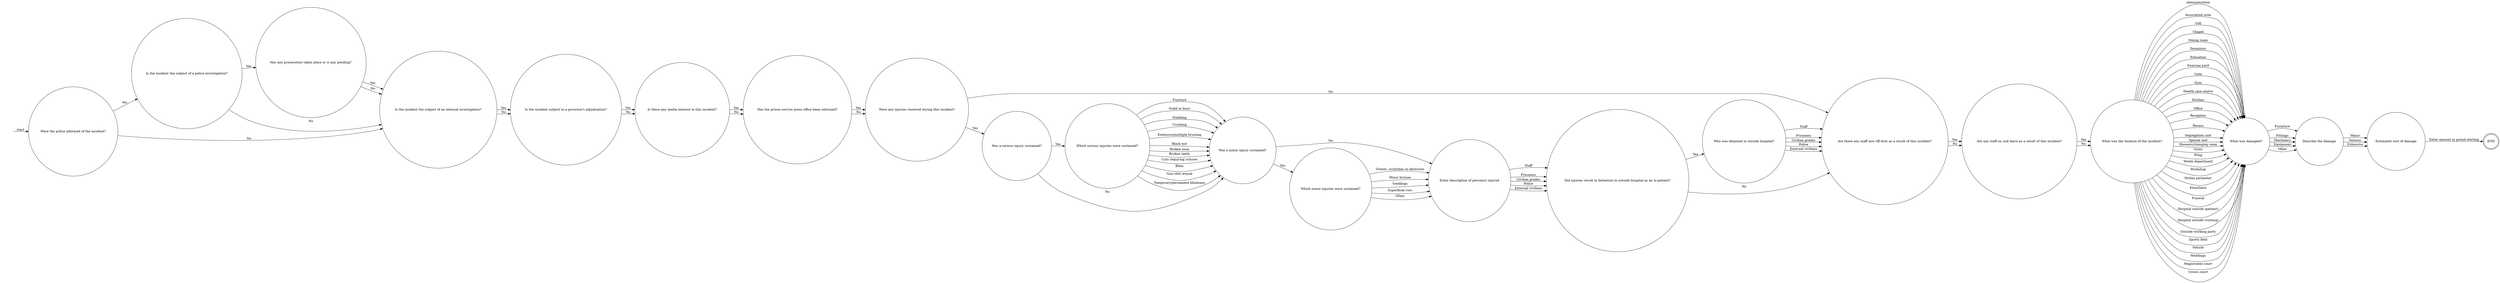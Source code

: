 digraph DAMAGE {  rankdir=LR;
  node [shape = circle];
  START_NODE [label="", shape=none];
  START_NODE -> 44784 [label = "start"];
  END_NODE [label="END", shape="doublecircle"];
  44167 [label = "Did injuries result in detention in outside hospital as an in-patient?"];
  44167 -> 45002 [label = "Yes"];
  44167 -> 44655 [label = "No"];
  44190 [label = "Is the incident the subject of a police investigation?"];
  44190 -> 44572 [label = "Yes"];
  44190 -> 44200 [label = "No"];
  44200 [label = "Is the incident the subject of an internal investigation?"];
  44200 -> 45050 [label = "Yes"];
  44200 -> 45050 [label = "No"];
  44230 [label = "Enter description of person(s) injured"];
  44230 -> 44167 [label = "Staff"];
  44230 -> 44167 [label = "Prisoners"];
  44230 -> 44167 [label = "Civilian grades"];
  44230 -> 44167 [label = "Police"];
  44230 -> 44167 [label = "External civilians"];
  44295 [label = "Was a serious injury sustained?"];
  44295 -> 44785 [label = "Yes"];
  44295 -> 44971 [label = "No"];
  44324 [label = "What was the location of the incident?"];
  44324 -> 44343 [label = "Administration"];
  44324 -> 44343 [label = "Association area"];
  44324 -> 44343 [label = "Cell"];
  44324 -> 44343 [label = "Chapel"];
  44324 -> 44343 [label = "Dining room"];
  44324 -> 44343 [label = "Dormitory"];
  44324 -> 44343 [label = "Education"];
  44324 -> 44343 [label = "Exercise yard"];
  44324 -> 44343 [label = "Gate"];
  44324 -> 44343 [label = "Gym"];
  44324 -> 44343 [label = "Health care centre"];
  44324 -> 44343 [label = "Kitchen"];
  44324 -> 44343 [label = "Office"];
  44324 -> 44343 [label = "Reception"];
  44324 -> 44343 [label = "Recess"];
  44324 -> 44343 [label = "Segregation unit"];
  44324 -> 44343 [label = "Special unit"];
  44324 -> 44343 [label = "Showers/changing room"];
  44324 -> 44343 [label = "Visits"];
  44324 -> 44343 [label = "Wing"];
  44324 -> 44343 [label = "Works department"];
  44324 -> 44343 [label = "Workshop"];
  44324 -> 44343 [label = "Within perimeter"];
  44324 -> 44343 [label = "Elsewhere"];
  44324 -> 44343 [label = "Funeral"];
  44324 -> 44343 [label = "Hospital outside (patient)"];
  44324 -> 44343 [label = "Hospital outside (visiting)"];
  44324 -> 44343 [label = "Outside working party"];
  44324 -> 44343 [label = "Sports field"];
  44324 -> 44343 [label = "Vehicle"];
  44324 -> 44343 [label = "Weddings"];
  44324 -> 44343 [label = "Magistrates court"];
  44324 -> 44343 [label = "Crown court"];
  44343 [label = "What was damaged?"];
  44343 -> 44466 [label = "Furniture"];
  44343 -> 44466 [label = "Fittings"];
  44343 -> 44466 [label = "Machinery"];
  44343 -> 44466 [label = "Equipment"];
  44343 -> 44466 [label = "Other"];
  44379 [label = "Were any injuries received during this incident?"];
  44379 -> 44295 [label = "Yes"];
  44379 -> 44655 [label = "No"];
  44466 [label = "Describe the damage"];
  44466 -> 44763 [label = "Minor"];
  44466 -> 44763 [label = "Serious"];
  44466 -> 44763 [label = "Extensive"];
  44512 [label = "Is there any media interest in this incident?"];
  44512 -> 45082 [label = "Yes"];
  44512 -> 45082 [label = "No"];
  44572 [label = "Has any prosecution taken place or is any pending?"];
  44572 -> 44200 [label = "Yes"];
  44572 -> 44200 [label = "No"];
  44576 [label = "Which minor injuries were sustained?"];
  44576 -> 44230 [label = "Grazes, scratches or abrasions"];
  44576 -> 44230 [label = "Minor bruises"];
  44576 -> 44230 [label = "Swellings"];
  44576 -> 44230 [label = "Superficial cuts"];
  44576 -> 44230 [label = "Other"];
  44655 [label = "Are there any staff now off duty as a result of this incident?"];
  44655 -> 44735 [label = "Yes"];
  44655 -> 44735 [label = "No"];
  44735 [label = "Are any staff on sick leave as a result of this incident?"];
  44735 -> 44324 [label = "Yes"];
  44735 -> 44324 [label = "No"];
  44763 [label = "Estimated cost of damage"];
  44763 -> END_NODE [label = "Enter amount in pound sterling"];
  44784 [label = "Were the police informed of the incident?"];
  44784 -> 44190 [label = "Yes"];
  44784 -> 44200 [label = "No"];
  44785 [label = "Which serious injuries were sustained?"];
  44785 -> 44971 [label = "Fracture"];
  44785 -> 44971 [label = "Scald or burn"];
  44785 -> 44971 [label = "Stabbing"];
  44785 -> 44971 [label = "Crushing"];
  44785 -> 44971 [label = "Extensive/multiple bruising"];
  44785 -> 44971 [label = "Black eye"];
  44785 -> 44971 [label = "Broken nose"];
  44785 -> 44971 [label = "Broken teeth"];
  44785 -> 44971 [label = "Cuts requiring sutures"];
  44785 -> 44971 [label = "Bites"];
  44785 -> 44971 [label = "Gun shot wound"];
  44785 -> 44971 [label = "Temporary/permanent blindness"];
  44971 [label = "Was a minor injury sustained?"];
  44971 -> 44576 [label = "Yes"];
  44971 -> 44230 [label = "No"];
  45002 [label = "Who was detained in outside hospital?"];
  45002 -> 44655 [label = "Staff"];
  45002 -> 44655 [label = "Prisoners"];
  45002 -> 44655 [label = "Civilian grades"];
  45002 -> 44655 [label = "Police"];
  45002 -> 44655 [label = "External civilians"];
  45050 [label = "Is the incident subject to a governor's adjudication?"];
  45050 -> 44512 [label = "Yes"];
  45050 -> 44512 [label = "No"];
  45082 [label = "Has the prison service press office been informed?"];
  45082 -> 44379 [label = "Yes"];
  45082 -> 44379 [label = "No"];
}
